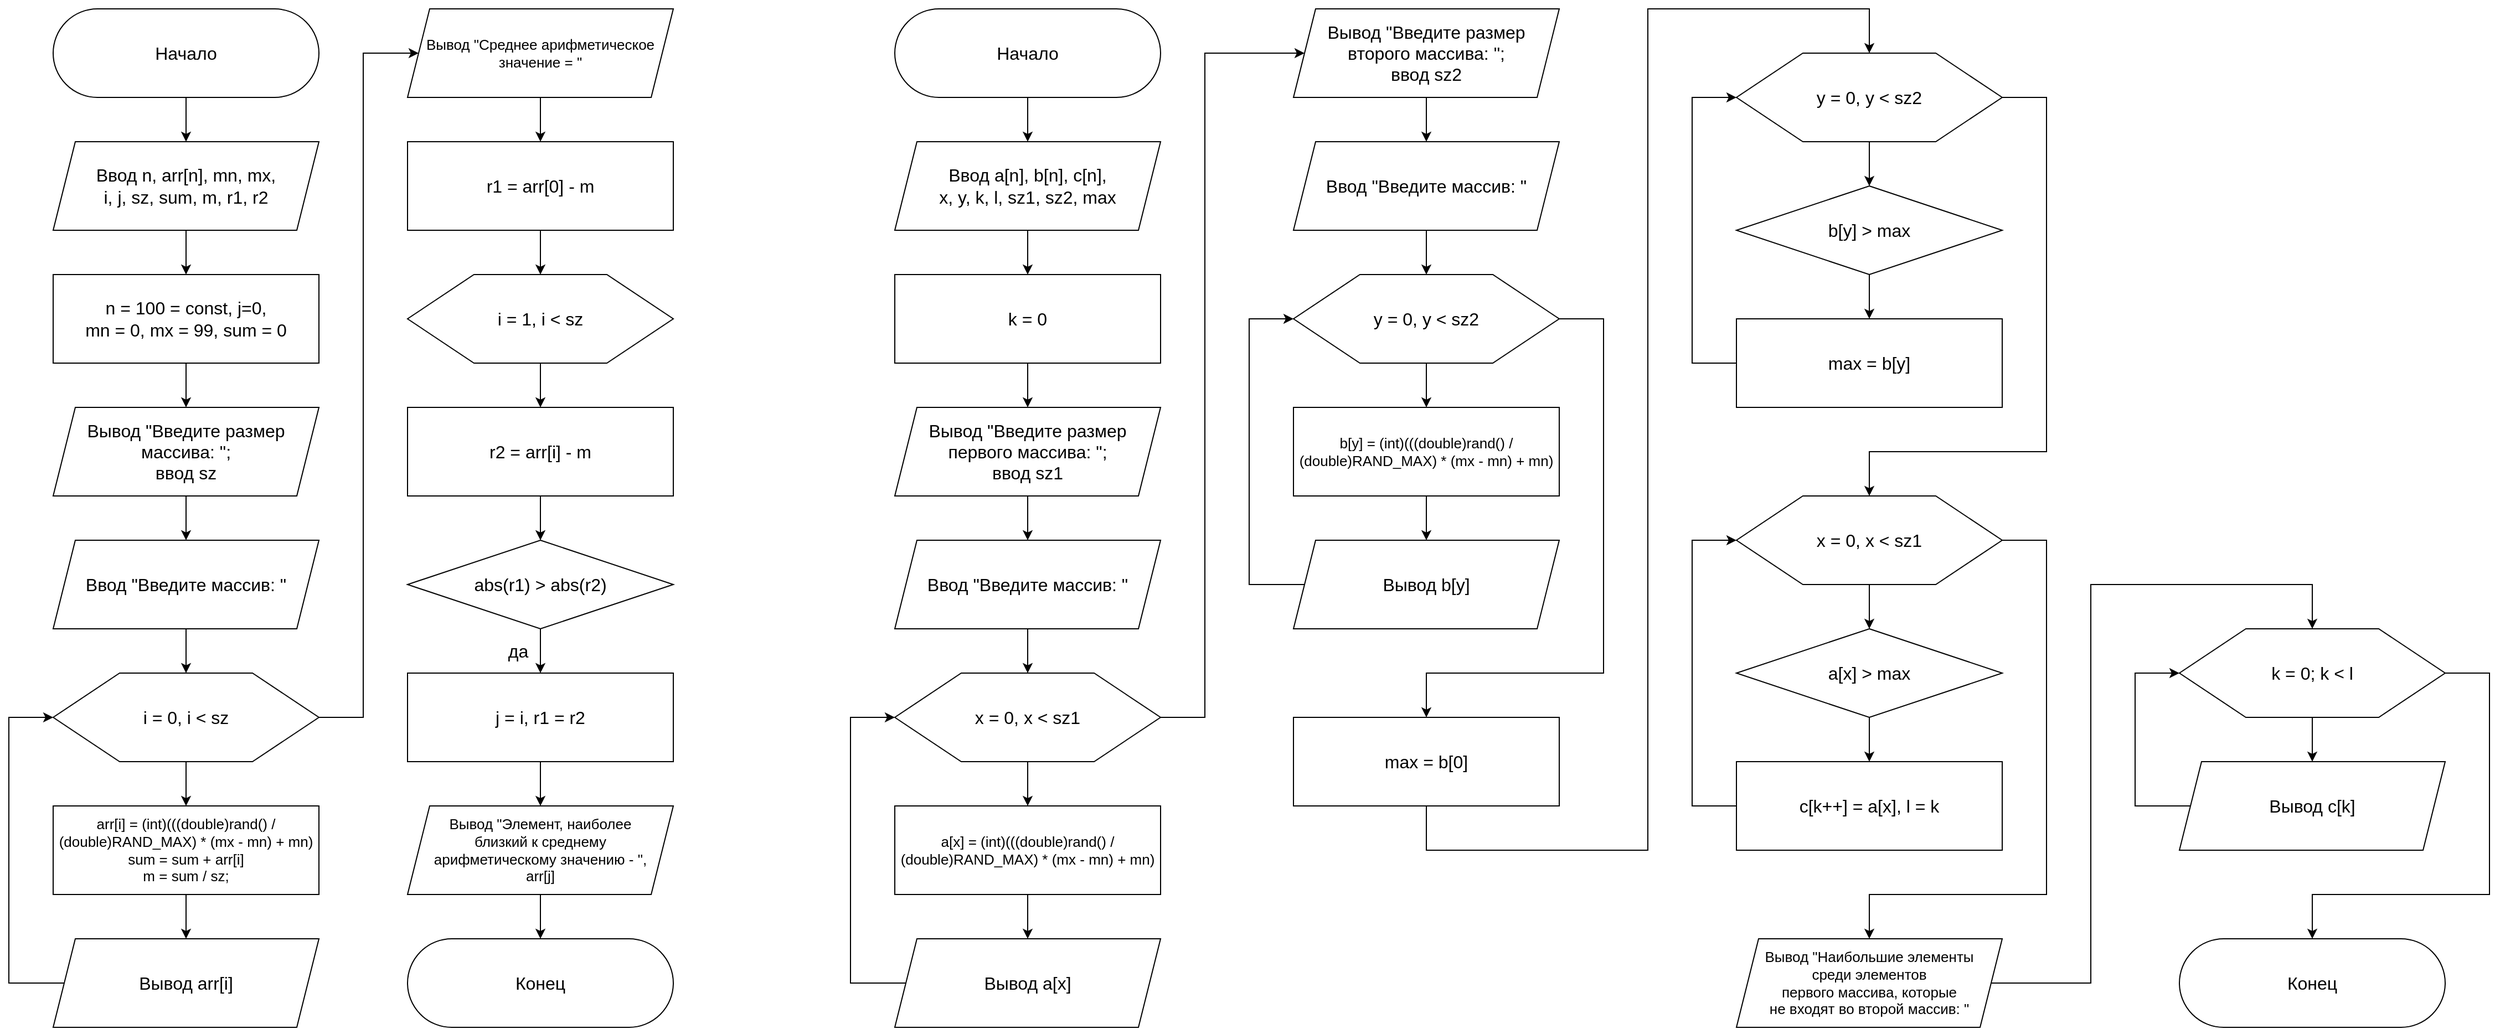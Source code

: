 <mxfile version="20.3.0" type="device"><diagram id="t9sgQ4MPdi7IKOdPRpzl" name="Страница 1"><mxGraphModel dx="2707" dy="1442" grid="1" gridSize="10" guides="1" tooltips="1" connect="1" arrows="1" fold="1" page="0" pageScale="1" pageWidth="827" pageHeight="1169" math="0" shadow="0"><root><mxCell id="0"/><mxCell id="1" parent="0"/><mxCell id="SdOvZ-wCq5716je5sXrP-3" style="edgeStyle=orthogonalEdgeStyle;rounded=0;orthogonalLoop=1;jettySize=auto;html=1;exitX=0.5;exitY=1;exitDx=0;exitDy=0;entryX=0.5;entryY=0;entryDx=0;entryDy=0;fontSize=16;" parent="1" source="SdOvZ-wCq5716je5sXrP-1" target="SdOvZ-wCq5716je5sXrP-2" edge="1"><mxGeometry relative="1" as="geometry"/></mxCell><mxCell id="SdOvZ-wCq5716je5sXrP-1" value="Начало" style="rounded=1;whiteSpace=wrap;html=1;arcSize=50;fontSize=16;" parent="1" vertex="1"><mxGeometry x="40" y="40" width="240" height="80" as="geometry"/></mxCell><mxCell id="SdOvZ-wCq5716je5sXrP-5" style="edgeStyle=orthogonalEdgeStyle;rounded=0;orthogonalLoop=1;jettySize=auto;html=1;exitX=0.5;exitY=1;exitDx=0;exitDy=0;entryX=0.5;entryY=0;entryDx=0;entryDy=0;fontSize=16;" parent="1" source="SdOvZ-wCq5716je5sXrP-2" target="SdOvZ-wCq5716je5sXrP-4" edge="1"><mxGeometry relative="1" as="geometry"/></mxCell><mxCell id="SdOvZ-wCq5716je5sXrP-2" value="Ввод n, arr[n], mn, mx,&lt;br style=&quot;font-size: 16px;&quot;&gt;i, j, sz, sum, m, r1, r2" style="shape=parallelogram;perimeter=parallelogramPerimeter;whiteSpace=wrap;html=1;fixedSize=1;fontSize=16;" parent="1" vertex="1"><mxGeometry x="40" y="160" width="240" height="80" as="geometry"/></mxCell><mxCell id="SdOvZ-wCq5716je5sXrP-7" style="edgeStyle=orthogonalEdgeStyle;rounded=0;orthogonalLoop=1;jettySize=auto;html=1;exitX=0.5;exitY=1;exitDx=0;exitDy=0;entryX=0.5;entryY=0;entryDx=0;entryDy=0;fontSize=16;" parent="1" source="SdOvZ-wCq5716je5sXrP-4" target="SdOvZ-wCq5716je5sXrP-6" edge="1"><mxGeometry relative="1" as="geometry"/></mxCell><mxCell id="SdOvZ-wCq5716je5sXrP-4" value="n = 100 = const, j=0,&lt;br style=&quot;font-size: 16px;&quot;&gt;mn = 0, mx = 99, sum = 0" style="rounded=0;whiteSpace=wrap;html=1;fontSize=16;" parent="1" vertex="1"><mxGeometry x="40" y="280" width="240" height="80" as="geometry"/></mxCell><mxCell id="SdOvZ-wCq5716je5sXrP-11" style="edgeStyle=orthogonalEdgeStyle;rounded=0;orthogonalLoop=1;jettySize=auto;html=1;exitX=0.5;exitY=1;exitDx=0;exitDy=0;entryX=0.5;entryY=0;entryDx=0;entryDy=0;fontSize=16;" parent="1" source="SdOvZ-wCq5716je5sXrP-6" target="SdOvZ-wCq5716je5sXrP-8" edge="1"><mxGeometry relative="1" as="geometry"/></mxCell><mxCell id="SdOvZ-wCq5716je5sXrP-6" value="Вывод &quot;Введите размер массива: &quot;;&lt;br style=&quot;font-size: 16px;&quot;&gt;ввод sz" style="shape=parallelogram;perimeter=parallelogramPerimeter;whiteSpace=wrap;html=1;fixedSize=1;fontSize=16;" parent="1" vertex="1"><mxGeometry x="40" y="400" width="240" height="80" as="geometry"/></mxCell><mxCell id="SdOvZ-wCq5716je5sXrP-10" style="edgeStyle=orthogonalEdgeStyle;rounded=0;orthogonalLoop=1;jettySize=auto;html=1;exitX=0.5;exitY=1;exitDx=0;exitDy=0;entryX=0.5;entryY=0;entryDx=0;entryDy=0;fontSize=16;" parent="1" source="SdOvZ-wCq5716je5sXrP-8" target="SdOvZ-wCq5716je5sXrP-9" edge="1"><mxGeometry relative="1" as="geometry"/></mxCell><mxCell id="SdOvZ-wCq5716je5sXrP-8" value="Ввод &quot;Введите массив: &quot;" style="shape=parallelogram;perimeter=parallelogramPerimeter;whiteSpace=wrap;html=1;fixedSize=1;fontSize=16;" parent="1" vertex="1"><mxGeometry x="40" y="520" width="240" height="80" as="geometry"/></mxCell><mxCell id="SdOvZ-wCq5716je5sXrP-14" style="edgeStyle=orthogonalEdgeStyle;rounded=0;orthogonalLoop=1;jettySize=auto;html=1;exitX=0.5;exitY=1;exitDx=0;exitDy=0;entryX=0.5;entryY=0;entryDx=0;entryDy=0;fontSize=16;" parent="1" source="SdOvZ-wCq5716je5sXrP-9" target="SdOvZ-wCq5716je5sXrP-12" edge="1"><mxGeometry relative="1" as="geometry"/></mxCell><mxCell id="SdOvZ-wCq5716je5sXrP-9" value="i = 0, i &amp;lt; sz" style="shape=hexagon;perimeter=hexagonPerimeter2;whiteSpace=wrap;html=1;fixedSize=1;size=60;fontSize=16;" parent="1" vertex="1"><mxGeometry x="40" y="640" width="240" height="80" as="geometry"/></mxCell><mxCell id="SdOvZ-wCq5716je5sXrP-15" style="edgeStyle=orthogonalEdgeStyle;rounded=0;orthogonalLoop=1;jettySize=auto;html=1;exitX=0.5;exitY=1;exitDx=0;exitDy=0;entryX=0.5;entryY=0;entryDx=0;entryDy=0;fontSize=16;" parent="1" source="SdOvZ-wCq5716je5sXrP-12" target="SdOvZ-wCq5716je5sXrP-13" edge="1"><mxGeometry relative="1" as="geometry"/></mxCell><mxCell id="SdOvZ-wCq5716je5sXrP-12" value="arr[i] = (int)(((double)rand() / (double)RAND_MAX) * (mx - mn) + mn)&lt;br style=&quot;font-size: 13px;&quot;&gt;&lt;div style=&quot;font-size: 13px;&quot;&gt;sum = sum + arr[i]&lt;/div&gt;&lt;div style=&quot;font-size: 13px;&quot;&gt;&lt;span style=&quot;font-size: 13px;&quot;&gt;&#9;&#9;&lt;/span&gt;m = sum / sz;&lt;/div&gt;" style="rounded=0;whiteSpace=wrap;html=1;fontSize=13;" parent="1" vertex="1"><mxGeometry x="40" y="760" width="240" height="80" as="geometry"/></mxCell><mxCell id="SdOvZ-wCq5716je5sXrP-16" style="edgeStyle=orthogonalEdgeStyle;rounded=0;orthogonalLoop=1;jettySize=auto;html=1;exitX=0;exitY=0.5;exitDx=0;exitDy=0;entryX=0;entryY=0.5;entryDx=0;entryDy=0;fontSize=16;" parent="1" source="SdOvZ-wCq5716je5sXrP-13" target="SdOvZ-wCq5716je5sXrP-9" edge="1"><mxGeometry relative="1" as="geometry"><Array as="points"><mxPoint y="920"/><mxPoint y="680"/></Array></mxGeometry></mxCell><mxCell id="SdOvZ-wCq5716je5sXrP-20" style="edgeStyle=orthogonalEdgeStyle;rounded=0;orthogonalLoop=1;jettySize=auto;html=1;exitX=1;exitY=0.5;exitDx=0;exitDy=0;entryX=0;entryY=0.5;entryDx=0;entryDy=0;fontSize=16;" parent="1" source="SdOvZ-wCq5716je5sXrP-9" target="SdOvZ-wCq5716je5sXrP-19" edge="1"><mxGeometry relative="1" as="geometry"><Array as="points"><mxPoint x="320" y="680"/><mxPoint x="320" y="80"/></Array></mxGeometry></mxCell><mxCell id="SdOvZ-wCq5716je5sXrP-13" value="Вывод arr[i]" style="shape=parallelogram;perimeter=parallelogramPerimeter;whiteSpace=wrap;html=1;fixedSize=1;fontSize=16;" parent="1" vertex="1"><mxGeometry x="40" y="880" width="240" height="80" as="geometry"/></mxCell><mxCell id="SdOvZ-wCq5716je5sXrP-21" style="edgeStyle=orthogonalEdgeStyle;rounded=0;orthogonalLoop=1;jettySize=auto;html=1;exitX=0.5;exitY=1;exitDx=0;exitDy=0;fontSize=16;" parent="1" source="SdOvZ-wCq5716je5sXrP-19" edge="1"><mxGeometry relative="1" as="geometry"><mxPoint x="480" y="160" as="targetPoint"/></mxGeometry></mxCell><mxCell id="SdOvZ-wCq5716je5sXrP-19" value="Вывод &quot;Среднее арифметическое значение = &quot;" style="shape=parallelogram;perimeter=parallelogramPerimeter;whiteSpace=wrap;html=1;fixedSize=1;fontSize=13;" parent="1" vertex="1"><mxGeometry x="360" y="40" width="240" height="80" as="geometry"/></mxCell><mxCell id="SdOvZ-wCq5716je5sXrP-25" style="edgeStyle=orthogonalEdgeStyle;rounded=0;orthogonalLoop=1;jettySize=auto;html=1;exitX=0.5;exitY=1;exitDx=0;exitDy=0;entryX=0.5;entryY=0;entryDx=0;entryDy=0;fontSize=16;" parent="1" source="SdOvZ-wCq5716je5sXrP-23" target="SdOvZ-wCq5716je5sXrP-24" edge="1"><mxGeometry relative="1" as="geometry"/></mxCell><mxCell id="SdOvZ-wCq5716je5sXrP-23" value="r1 = arr[0] - m" style="rounded=0;whiteSpace=wrap;html=1;fontSize=16;" parent="1" vertex="1"><mxGeometry x="360" y="160" width="240" height="80" as="geometry"/></mxCell><mxCell id="SdOvZ-wCq5716je5sXrP-27" style="edgeStyle=orthogonalEdgeStyle;rounded=0;orthogonalLoop=1;jettySize=auto;html=1;exitX=0.5;exitY=1;exitDx=0;exitDy=0;entryX=0.5;entryY=0;entryDx=0;entryDy=0;fontSize=16;" parent="1" source="SdOvZ-wCq5716je5sXrP-24" target="SdOvZ-wCq5716je5sXrP-26" edge="1"><mxGeometry relative="1" as="geometry"/></mxCell><mxCell id="SdOvZ-wCq5716je5sXrP-24" value="i = 1, i &amp;lt; sz" style="shape=hexagon;perimeter=hexagonPerimeter2;whiteSpace=wrap;html=1;fixedSize=1;size=60;fontSize=16;" parent="1" vertex="1"><mxGeometry x="360" y="280" width="240" height="80" as="geometry"/></mxCell><mxCell id="SdOvZ-wCq5716je5sXrP-29" style="edgeStyle=orthogonalEdgeStyle;rounded=0;orthogonalLoop=1;jettySize=auto;html=1;exitX=0.5;exitY=1;exitDx=0;exitDy=0;entryX=0.5;entryY=0;entryDx=0;entryDy=0;fontSize=16;" parent="1" source="SdOvZ-wCq5716je5sXrP-26" target="SdOvZ-wCq5716je5sXrP-28" edge="1"><mxGeometry relative="1" as="geometry"/></mxCell><mxCell id="SdOvZ-wCq5716je5sXrP-26" value="r2 = arr[i] - m" style="rounded=0;whiteSpace=wrap;html=1;fontSize=16;" parent="1" vertex="1"><mxGeometry x="360" y="400" width="240" height="80" as="geometry"/></mxCell><mxCell id="SdOvZ-wCq5716je5sXrP-32" style="edgeStyle=orthogonalEdgeStyle;rounded=0;orthogonalLoop=1;jettySize=auto;html=1;exitX=0.5;exitY=1;exitDx=0;exitDy=0;entryX=0.5;entryY=0;entryDx=0;entryDy=0;fontSize=16;" parent="1" source="SdOvZ-wCq5716je5sXrP-28" target="SdOvZ-wCq5716je5sXrP-30" edge="1"><mxGeometry relative="1" as="geometry"/></mxCell><mxCell id="SdOvZ-wCq5716je5sXrP-28" value="abs(r1) &amp;gt; abs(r2)" style="rhombus;whiteSpace=wrap;html=1;fontSize=16;" parent="1" vertex="1"><mxGeometry x="360" y="520" width="240" height="80" as="geometry"/></mxCell><mxCell id="SdOvZ-wCq5716je5sXrP-33" style="edgeStyle=orthogonalEdgeStyle;rounded=0;orthogonalLoop=1;jettySize=auto;html=1;exitX=0.5;exitY=1;exitDx=0;exitDy=0;entryX=0.5;entryY=0;entryDx=0;entryDy=0;fontSize=16;" parent="1" source="SdOvZ-wCq5716je5sXrP-30" target="SdOvZ-wCq5716je5sXrP-31" edge="1"><mxGeometry relative="1" as="geometry"/></mxCell><mxCell id="SdOvZ-wCq5716je5sXrP-30" value="&lt;div style=&quot;font-size: 16px;&quot;&gt;j = i,&amp;nbsp;&lt;span style=&quot;background-color: initial; font-size: 16px;&quot;&gt;r1 = r2&lt;/span&gt;&lt;/div&gt;" style="rounded=0;whiteSpace=wrap;html=1;fontSize=16;" parent="1" vertex="1"><mxGeometry x="360" y="640" width="240" height="80" as="geometry"/></mxCell><mxCell id="SdOvZ-wCq5716je5sXrP-34" style="edgeStyle=orthogonalEdgeStyle;rounded=0;orthogonalLoop=1;jettySize=auto;html=1;exitX=0.5;exitY=1;exitDx=0;exitDy=0;fontSize=16;" parent="1" source="SdOvZ-wCq5716je5sXrP-31" edge="1"><mxGeometry relative="1" as="geometry"><mxPoint x="480" y="880" as="targetPoint"/></mxGeometry></mxCell><mxCell id="SdOvZ-wCq5716je5sXrP-31" value="Вывод &quot;Элемент, наиболее&lt;br style=&quot;font-size: 13px;&quot;&gt;близкий к среднему&lt;br style=&quot;font-size: 13px;&quot;&gt;арифметическому значению - &quot;,&lt;br style=&quot;font-size: 13px;&quot;&gt;arr[j]" style="shape=parallelogram;perimeter=parallelogramPerimeter;whiteSpace=wrap;html=1;fixedSize=1;fontSize=13;" parent="1" vertex="1"><mxGeometry x="360" y="760" width="240" height="80" as="geometry"/></mxCell><mxCell id="SdOvZ-wCq5716je5sXrP-35" value="Конец" style="rounded=1;whiteSpace=wrap;html=1;arcSize=50;fontSize=16;" parent="1" vertex="1"><mxGeometry x="360" y="880" width="240" height="80" as="geometry"/></mxCell><mxCell id="SdOvZ-wCq5716je5sXrP-37" value="да" style="text;html=1;strokeColor=none;fillColor=none;align=center;verticalAlign=middle;whiteSpace=wrap;rounded=0;fontSize=16;" parent="1" vertex="1"><mxGeometry x="440" y="600" width="40" height="40" as="geometry"/></mxCell><mxCell id="SdOvZ-wCq5716je5sXrP-39" style="edgeStyle=orthogonalEdgeStyle;rounded=0;orthogonalLoop=1;jettySize=auto;html=1;exitX=0.5;exitY=1;exitDx=0;exitDy=0;fontSize=13;" parent="1" source="SdOvZ-wCq5716je5sXrP-38" edge="1"><mxGeometry relative="1" as="geometry"><mxPoint x="920" y="160" as="targetPoint"/></mxGeometry></mxCell><mxCell id="SdOvZ-wCq5716je5sXrP-38" value="Начало" style="rounded=1;whiteSpace=wrap;html=1;arcSize=50;fontSize=16;" parent="1" vertex="1"><mxGeometry x="800" y="40" width="240" height="80" as="geometry"/></mxCell><mxCell id="SdOvZ-wCq5716je5sXrP-44" style="edgeStyle=orthogonalEdgeStyle;rounded=0;orthogonalLoop=1;jettySize=auto;html=1;exitX=0.5;exitY=1;exitDx=0;exitDy=0;entryX=0.5;entryY=0;entryDx=0;entryDy=0;fontSize=16;" parent="1" source="SdOvZ-wCq5716je5sXrP-40" target="SdOvZ-wCq5716je5sXrP-43" edge="1"><mxGeometry relative="1" as="geometry"/></mxCell><mxCell id="SdOvZ-wCq5716je5sXrP-40" value="Ввод a[n], b[n], c[n],&lt;br style=&quot;font-size: 16px;&quot;&gt;x, y, k, l, sz1, sz2, max" style="shape=parallelogram;perimeter=parallelogramPerimeter;whiteSpace=wrap;html=1;fixedSize=1;fontSize=16;" parent="1" vertex="1"><mxGeometry x="800" y="160" width="240" height="80" as="geometry"/></mxCell><mxCell id="SdOvZ-wCq5716je5sXrP-55" style="edgeStyle=orthogonalEdgeStyle;rounded=0;orthogonalLoop=1;jettySize=auto;html=1;exitX=0.5;exitY=1;exitDx=0;exitDy=0;entryX=0.5;entryY=0;entryDx=0;entryDy=0;fontSize=16;" parent="1" source="SdOvZ-wCq5716je5sXrP-43" target="SdOvZ-wCq5716je5sXrP-46" edge="1"><mxGeometry relative="1" as="geometry"/></mxCell><mxCell id="SdOvZ-wCq5716je5sXrP-43" value="k = 0" style="rounded=0;whiteSpace=wrap;html=1;fontSize=16;" parent="1" vertex="1"><mxGeometry x="800" y="280" width="240" height="80" as="geometry"/></mxCell><mxCell id="SdOvZ-wCq5716je5sXrP-45" style="edgeStyle=orthogonalEdgeStyle;rounded=0;orthogonalLoop=1;jettySize=auto;html=1;exitX=0.5;exitY=1;exitDx=0;exitDy=0;entryX=0.5;entryY=0;entryDx=0;entryDy=0;fontSize=16;" parent="1" source="SdOvZ-wCq5716je5sXrP-46" target="SdOvZ-wCq5716je5sXrP-48" edge="1"><mxGeometry relative="1" as="geometry"/></mxCell><mxCell id="SdOvZ-wCq5716je5sXrP-46" value="Вывод &quot;Введите размер первого массива: &quot;;&lt;br style=&quot;font-size: 16px;&quot;&gt;ввод sz1" style="shape=parallelogram;perimeter=parallelogramPerimeter;whiteSpace=wrap;html=1;fixedSize=1;fontSize=16;" parent="1" vertex="1"><mxGeometry x="800" y="400" width="240" height="80" as="geometry"/></mxCell><mxCell id="SdOvZ-wCq5716je5sXrP-47" style="edgeStyle=orthogonalEdgeStyle;rounded=0;orthogonalLoop=1;jettySize=auto;html=1;exitX=0.5;exitY=1;exitDx=0;exitDy=0;entryX=0.5;entryY=0;entryDx=0;entryDy=0;fontSize=16;" parent="1" source="SdOvZ-wCq5716je5sXrP-48" target="SdOvZ-wCq5716je5sXrP-50" edge="1"><mxGeometry relative="1" as="geometry"/></mxCell><mxCell id="SdOvZ-wCq5716je5sXrP-48" value="Ввод &quot;Введите массив: &quot;" style="shape=parallelogram;perimeter=parallelogramPerimeter;whiteSpace=wrap;html=1;fixedSize=1;fontSize=16;" parent="1" vertex="1"><mxGeometry x="800" y="520" width="240" height="80" as="geometry"/></mxCell><mxCell id="SdOvZ-wCq5716je5sXrP-49" style="edgeStyle=orthogonalEdgeStyle;rounded=0;orthogonalLoop=1;jettySize=auto;html=1;exitX=0.5;exitY=1;exitDx=0;exitDy=0;entryX=0.5;entryY=0;entryDx=0;entryDy=0;fontSize=16;" parent="1" source="SdOvZ-wCq5716je5sXrP-50" target="SdOvZ-wCq5716je5sXrP-52" edge="1"><mxGeometry relative="1" as="geometry"/></mxCell><mxCell id="SdOvZ-wCq5716je5sXrP-67" style="edgeStyle=orthogonalEdgeStyle;rounded=0;orthogonalLoop=1;jettySize=auto;html=1;exitX=1;exitY=0.5;exitDx=0;exitDy=0;entryX=0;entryY=0.5;entryDx=0;entryDy=0;fontSize=16;" parent="1" source="SdOvZ-wCq5716je5sXrP-50" target="SdOvZ-wCq5716je5sXrP-57" edge="1"><mxGeometry relative="1" as="geometry"><Array as="points"><mxPoint x="1080" y="680"/><mxPoint x="1080" y="80"/></Array></mxGeometry></mxCell><mxCell id="SdOvZ-wCq5716je5sXrP-50" value="x = 0, x &amp;lt; sz1" style="shape=hexagon;perimeter=hexagonPerimeter2;whiteSpace=wrap;html=1;fixedSize=1;size=60;fontSize=16;" parent="1" vertex="1"><mxGeometry x="800" y="640" width="240" height="80" as="geometry"/></mxCell><mxCell id="SdOvZ-wCq5716je5sXrP-51" style="edgeStyle=orthogonalEdgeStyle;rounded=0;orthogonalLoop=1;jettySize=auto;html=1;exitX=0.5;exitY=1;exitDx=0;exitDy=0;entryX=0.5;entryY=0;entryDx=0;entryDy=0;fontSize=16;" parent="1" source="SdOvZ-wCq5716je5sXrP-52" target="SdOvZ-wCq5716je5sXrP-54" edge="1"><mxGeometry relative="1" as="geometry"/></mxCell><mxCell id="SdOvZ-wCq5716je5sXrP-52" value="a[x] = (int)(((double)rand() / (double)RAND_MAX) * (mx - mn) + mn)" style="rounded=0;whiteSpace=wrap;html=1;fontSize=13;" parent="1" vertex="1"><mxGeometry x="800" y="760" width="240" height="80" as="geometry"/></mxCell><mxCell id="SdOvZ-wCq5716je5sXrP-53" style="edgeStyle=orthogonalEdgeStyle;rounded=0;orthogonalLoop=1;jettySize=auto;html=1;exitX=0;exitY=0.5;exitDx=0;exitDy=0;entryX=0;entryY=0.5;entryDx=0;entryDy=0;fontSize=16;" parent="1" source="SdOvZ-wCq5716je5sXrP-54" target="SdOvZ-wCq5716je5sXrP-50" edge="1"><mxGeometry relative="1" as="geometry"><Array as="points"><mxPoint x="760" y="920"/><mxPoint x="760" y="680"/></Array></mxGeometry></mxCell><mxCell id="SdOvZ-wCq5716je5sXrP-54" value="Вывод a[x]" style="shape=parallelogram;perimeter=parallelogramPerimeter;whiteSpace=wrap;html=1;fixedSize=1;fontSize=16;" parent="1" vertex="1"><mxGeometry x="800" y="880" width="240" height="80" as="geometry"/></mxCell><mxCell id="SdOvZ-wCq5716je5sXrP-56" style="edgeStyle=orthogonalEdgeStyle;rounded=0;orthogonalLoop=1;jettySize=auto;html=1;exitX=0.5;exitY=1;exitDx=0;exitDy=0;entryX=0.5;entryY=0;entryDx=0;entryDy=0;fontSize=16;" parent="1" source="SdOvZ-wCq5716je5sXrP-57" target="SdOvZ-wCq5716je5sXrP-59" edge="1"><mxGeometry relative="1" as="geometry"/></mxCell><mxCell id="SdOvZ-wCq5716je5sXrP-72" style="edgeStyle=orthogonalEdgeStyle;rounded=0;orthogonalLoop=1;jettySize=auto;html=1;exitX=1;exitY=0.5;exitDx=0;exitDy=0;fontSize=16;entryX=0.5;entryY=0;entryDx=0;entryDy=0;" parent="1" source="SdOvZ-wCq5716je5sXrP-61" target="SdOvZ-wCq5716je5sXrP-68" edge="1"><mxGeometry relative="1" as="geometry"><Array as="points"><mxPoint x="1440" y="320"/><mxPoint x="1440" y="640"/><mxPoint x="1280" y="640"/></Array></mxGeometry></mxCell><mxCell id="SdOvZ-wCq5716je5sXrP-57" value="Вывод &quot;Введите размер второго массива: &quot;;&lt;br style=&quot;font-size: 16px;&quot;&gt;ввод sz2" style="shape=parallelogram;perimeter=parallelogramPerimeter;whiteSpace=wrap;html=1;fixedSize=1;fontSize=16;" parent="1" vertex="1"><mxGeometry x="1160" y="40" width="240" height="80" as="geometry"/></mxCell><mxCell id="SdOvZ-wCq5716je5sXrP-58" style="edgeStyle=orthogonalEdgeStyle;rounded=0;orthogonalLoop=1;jettySize=auto;html=1;exitX=0.5;exitY=1;exitDx=0;exitDy=0;entryX=0.5;entryY=0;entryDx=0;entryDy=0;fontSize=16;" parent="1" source="SdOvZ-wCq5716je5sXrP-59" target="SdOvZ-wCq5716je5sXrP-61" edge="1"><mxGeometry relative="1" as="geometry"/></mxCell><mxCell id="SdOvZ-wCq5716je5sXrP-59" value="Ввод &quot;Введите массив: &quot;" style="shape=parallelogram;perimeter=parallelogramPerimeter;whiteSpace=wrap;html=1;fixedSize=1;fontSize=16;" parent="1" vertex="1"><mxGeometry x="1160" y="160" width="240" height="80" as="geometry"/></mxCell><mxCell id="SdOvZ-wCq5716je5sXrP-60" style="edgeStyle=orthogonalEdgeStyle;rounded=0;orthogonalLoop=1;jettySize=auto;html=1;exitX=0.5;exitY=1;exitDx=0;exitDy=0;entryX=0.5;entryY=0;entryDx=0;entryDy=0;fontSize=16;" parent="1" source="SdOvZ-wCq5716je5sXrP-61" target="SdOvZ-wCq5716je5sXrP-63" edge="1"><mxGeometry relative="1" as="geometry"/></mxCell><mxCell id="SdOvZ-wCq5716je5sXrP-61" value="y = 0, y &amp;lt; sz2" style="shape=hexagon;perimeter=hexagonPerimeter2;whiteSpace=wrap;html=1;fixedSize=1;size=60;fontSize=16;" parent="1" vertex="1"><mxGeometry x="1160" y="280" width="240" height="80" as="geometry"/></mxCell><mxCell id="SdOvZ-wCq5716je5sXrP-62" style="edgeStyle=orthogonalEdgeStyle;rounded=0;orthogonalLoop=1;jettySize=auto;html=1;exitX=0.5;exitY=1;exitDx=0;exitDy=0;entryX=0.5;entryY=0;entryDx=0;entryDy=0;fontSize=16;" parent="1" source="SdOvZ-wCq5716je5sXrP-63" target="SdOvZ-wCq5716je5sXrP-65" edge="1"><mxGeometry relative="1" as="geometry"/></mxCell><mxCell id="SdOvZ-wCq5716je5sXrP-63" value="b[y] = (int)(((double)rand() / (double)RAND_MAX) * (mx - mn) + mn)" style="rounded=0;whiteSpace=wrap;html=1;fontSize=13;" parent="1" vertex="1"><mxGeometry x="1160" y="400" width="240" height="80" as="geometry"/></mxCell><mxCell id="SdOvZ-wCq5716je5sXrP-64" style="edgeStyle=orthogonalEdgeStyle;rounded=0;orthogonalLoop=1;jettySize=auto;html=1;exitX=0;exitY=0.5;exitDx=0;exitDy=0;entryX=0;entryY=0.5;entryDx=0;entryDy=0;fontSize=16;" parent="1" source="SdOvZ-wCq5716je5sXrP-65" target="SdOvZ-wCq5716je5sXrP-61" edge="1"><mxGeometry relative="1" as="geometry"><Array as="points"><mxPoint x="1120" y="560"/><mxPoint x="1120" y="320"/></Array></mxGeometry></mxCell><mxCell id="SdOvZ-wCq5716je5sXrP-65" value="Вывод b[y]" style="shape=parallelogram;perimeter=parallelogramPerimeter;whiteSpace=wrap;html=1;fixedSize=1;fontSize=16;" parent="1" vertex="1"><mxGeometry x="1160" y="520" width="240" height="80" as="geometry"/></mxCell><mxCell id="SdOvZ-wCq5716je5sXrP-76" style="edgeStyle=orthogonalEdgeStyle;rounded=0;orthogonalLoop=1;jettySize=auto;html=1;exitX=0.5;exitY=1;exitDx=0;exitDy=0;fontSize=16;entryX=0.5;entryY=0;entryDx=0;entryDy=0;" parent="1" source="SdOvZ-wCq5716je5sXrP-68" target="SdOvZ-wCq5716je5sXrP-74" edge="1"><mxGeometry relative="1" as="geometry"><mxPoint x="1640" y="70" as="targetPoint"/><Array as="points"><mxPoint x="1280" y="800"/><mxPoint x="1480" y="800"/><mxPoint x="1480" y="40"/><mxPoint x="1680" y="40"/></Array></mxGeometry></mxCell><mxCell id="SdOvZ-wCq5716je5sXrP-68" value="max = b[0]" style="rounded=0;whiteSpace=wrap;html=1;fontSize=16;" parent="1" vertex="1"><mxGeometry x="1160" y="680" width="240" height="80" as="geometry"/></mxCell><mxCell id="SdOvZ-wCq5716je5sXrP-77" style="edgeStyle=orthogonalEdgeStyle;rounded=0;orthogonalLoop=1;jettySize=auto;html=1;exitX=0.5;exitY=1;exitDx=0;exitDy=0;fontSize=16;" parent="1" source="SdOvZ-wCq5716je5sXrP-74" edge="1"><mxGeometry relative="1" as="geometry"><mxPoint x="1680" y="200" as="targetPoint"/></mxGeometry></mxCell><mxCell id="SdOvZ-wCq5716je5sXrP-87" style="edgeStyle=orthogonalEdgeStyle;rounded=0;orthogonalLoop=1;jettySize=auto;html=1;exitX=1;exitY=0.5;exitDx=0;exitDy=0;entryX=0.5;entryY=0;entryDx=0;entryDy=0;fontSize=16;" parent="1" source="SdOvZ-wCq5716je5sXrP-74" target="SdOvZ-wCq5716je5sXrP-82" edge="1"><mxGeometry relative="1" as="geometry"><Array as="points"><mxPoint x="1840" y="120"/><mxPoint x="1840" y="440"/><mxPoint x="1680" y="440"/></Array></mxGeometry></mxCell><mxCell id="SdOvZ-wCq5716je5sXrP-74" value="y = 0, y &amp;lt; sz2" style="shape=hexagon;perimeter=hexagonPerimeter2;whiteSpace=wrap;html=1;fixedSize=1;size=60;fontSize=16;" parent="1" vertex="1"><mxGeometry x="1560" y="80" width="240" height="80" as="geometry"/></mxCell><mxCell id="SdOvZ-wCq5716je5sXrP-80" style="edgeStyle=orthogonalEdgeStyle;rounded=0;orthogonalLoop=1;jettySize=auto;html=1;exitX=0;exitY=0.5;exitDx=0;exitDy=0;entryX=0;entryY=0.5;entryDx=0;entryDy=0;fontSize=16;" parent="1" source="SdOvZ-wCq5716je5sXrP-75" target="SdOvZ-wCq5716je5sXrP-74" edge="1"><mxGeometry relative="1" as="geometry"><Array as="points"><mxPoint x="1520" y="360"/><mxPoint x="1520" y="120"/></Array></mxGeometry></mxCell><mxCell id="SdOvZ-wCq5716je5sXrP-75" value="&lt;font style=&quot;font-size: 16px;&quot;&gt;max = b[y]&lt;/font&gt;" style="rounded=0;whiteSpace=wrap;html=1;fontSize=13;" parent="1" vertex="1"><mxGeometry x="1560" y="320" width="240" height="80" as="geometry"/></mxCell><mxCell id="SdOvZ-wCq5716je5sXrP-79" style="edgeStyle=orthogonalEdgeStyle;rounded=0;orthogonalLoop=1;jettySize=auto;html=1;exitX=0.5;exitY=1;exitDx=0;exitDy=0;entryX=0.5;entryY=0;entryDx=0;entryDy=0;fontSize=16;" parent="1" source="SdOvZ-wCq5716je5sXrP-78" target="SdOvZ-wCq5716je5sXrP-75" edge="1"><mxGeometry relative="1" as="geometry"/></mxCell><mxCell id="SdOvZ-wCq5716je5sXrP-78" value="b[y] &amp;gt; max" style="rhombus;whiteSpace=wrap;html=1;fontSize=16;" parent="1" vertex="1"><mxGeometry x="1560" y="200" width="240" height="80" as="geometry"/></mxCell><mxCell id="SdOvZ-wCq5716je5sXrP-81" style="edgeStyle=orthogonalEdgeStyle;rounded=0;orthogonalLoop=1;jettySize=auto;html=1;exitX=0.5;exitY=1;exitDx=0;exitDy=0;fontSize=16;" parent="1" source="SdOvZ-wCq5716je5sXrP-82" edge="1"><mxGeometry relative="1" as="geometry"><mxPoint x="1680" y="600" as="targetPoint"/></mxGeometry></mxCell><mxCell id="SdOvZ-wCq5716je5sXrP-96" style="edgeStyle=orthogonalEdgeStyle;rounded=0;orthogonalLoop=1;jettySize=auto;html=1;exitX=1;exitY=0.5;exitDx=0;exitDy=0;entryX=0.5;entryY=0;entryDx=0;entryDy=0;fontSize=16;" parent="1" source="SdOvZ-wCq5716je5sXrP-82" target="SdOvZ-wCq5716je5sXrP-89" edge="1"><mxGeometry relative="1" as="geometry"><Array as="points"><mxPoint x="1840" y="520"/><mxPoint x="1840" y="840"/><mxPoint x="1680" y="840"/></Array></mxGeometry></mxCell><mxCell id="SdOvZ-wCq5716je5sXrP-82" value="x = 0, x &amp;lt; sz1" style="shape=hexagon;perimeter=hexagonPerimeter2;whiteSpace=wrap;html=1;fixedSize=1;size=60;fontSize=16;" parent="1" vertex="1"><mxGeometry x="1560" y="480" width="240" height="80" as="geometry"/></mxCell><mxCell id="SdOvZ-wCq5716je5sXrP-83" style="edgeStyle=orthogonalEdgeStyle;rounded=0;orthogonalLoop=1;jettySize=auto;html=1;exitX=0;exitY=0.5;exitDx=0;exitDy=0;entryX=0;entryY=0.5;entryDx=0;entryDy=0;fontSize=16;" parent="1" source="SdOvZ-wCq5716je5sXrP-84" target="SdOvZ-wCq5716je5sXrP-82" edge="1"><mxGeometry relative="1" as="geometry"><Array as="points"><mxPoint x="1520" y="760"/><mxPoint x="1520" y="520"/></Array></mxGeometry></mxCell><mxCell id="SdOvZ-wCq5716je5sXrP-84" value="&lt;div&gt;&lt;span style=&quot;font-size: 16px;&quot;&gt;c[k++] = a[x],&amp;nbsp;&lt;/span&gt;&lt;span style=&quot;font-size: 16px; background-color: initial;&quot;&gt;l = k&lt;/span&gt;&lt;/div&gt;" style="rounded=0;whiteSpace=wrap;html=1;fontSize=13;" parent="1" vertex="1"><mxGeometry x="1560" y="720" width="240" height="80" as="geometry"/></mxCell><mxCell id="SdOvZ-wCq5716je5sXrP-85" style="edgeStyle=orthogonalEdgeStyle;rounded=0;orthogonalLoop=1;jettySize=auto;html=1;exitX=0.5;exitY=1;exitDx=0;exitDy=0;entryX=0.5;entryY=0;entryDx=0;entryDy=0;fontSize=16;" parent="1" source="SdOvZ-wCq5716je5sXrP-86" target="SdOvZ-wCq5716je5sXrP-84" edge="1"><mxGeometry relative="1" as="geometry"/></mxCell><mxCell id="SdOvZ-wCq5716je5sXrP-86" value="a[x] &amp;gt; max" style="rhombus;whiteSpace=wrap;html=1;fontSize=16;" parent="1" vertex="1"><mxGeometry x="1560" y="600" width="240" height="80" as="geometry"/></mxCell><mxCell id="SdOvZ-wCq5716je5sXrP-98" style="edgeStyle=orthogonalEdgeStyle;rounded=0;orthogonalLoop=1;jettySize=auto;html=1;exitX=1;exitY=0.5;exitDx=0;exitDy=0;entryX=0.5;entryY=0;entryDx=0;entryDy=0;fontSize=16;" parent="1" source="SdOvZ-wCq5716je5sXrP-89" target="SdOvZ-wCq5716je5sXrP-90" edge="1"><mxGeometry relative="1" as="geometry"><Array as="points"><mxPoint x="1880" y="920"/><mxPoint x="1880" y="560"/><mxPoint x="2080" y="560"/></Array></mxGeometry></mxCell><mxCell id="SdOvZ-wCq5716je5sXrP-89" value="Вывод &quot;Наибольшие элементы&lt;br&gt;среди элементов&lt;br&gt;первого массива, которые&lt;br&gt;не входят во второй массив: &quot;" style="shape=parallelogram;perimeter=parallelogramPerimeter;whiteSpace=wrap;html=1;fixedSize=1;fontSize=13;" parent="1" vertex="1"><mxGeometry x="1560" y="880" width="240" height="80" as="geometry"/></mxCell><mxCell id="SdOvZ-wCq5716je5sXrP-91" style="edgeStyle=orthogonalEdgeStyle;rounded=0;orthogonalLoop=1;jettySize=auto;html=1;exitX=0.5;exitY=1;exitDx=0;exitDy=0;fontSize=16;" parent="1" source="SdOvZ-wCq5716je5sXrP-90" edge="1"><mxGeometry relative="1" as="geometry"><mxPoint x="2080" y="720" as="targetPoint"/></mxGeometry></mxCell><mxCell id="SdOvZ-wCq5716je5sXrP-97" style="edgeStyle=orthogonalEdgeStyle;rounded=0;orthogonalLoop=1;jettySize=auto;html=1;exitX=1;exitY=0.5;exitDx=0;exitDy=0;entryX=0.5;entryY=0;entryDx=0;entryDy=0;fontSize=16;" parent="1" source="SdOvZ-wCq5716je5sXrP-90" target="SdOvZ-wCq5716je5sXrP-94" edge="1"><mxGeometry relative="1" as="geometry"><Array as="points"><mxPoint x="2240" y="640"/><mxPoint x="2240" y="840"/><mxPoint x="2080" y="840"/></Array></mxGeometry></mxCell><mxCell id="SdOvZ-wCq5716je5sXrP-90" value="k = 0; k &amp;lt; l" style="shape=hexagon;perimeter=hexagonPerimeter2;whiteSpace=wrap;html=1;fixedSize=1;fontSize=16;size=60;" parent="1" vertex="1"><mxGeometry x="1960" y="600" width="240" height="80" as="geometry"/></mxCell><mxCell id="SdOvZ-wCq5716je5sXrP-95" style="edgeStyle=orthogonalEdgeStyle;rounded=0;orthogonalLoop=1;jettySize=auto;html=1;exitX=0;exitY=0.5;exitDx=0;exitDy=0;entryX=0;entryY=0.5;entryDx=0;entryDy=0;fontSize=16;" parent="1" source="SdOvZ-wCq5716je5sXrP-92" target="SdOvZ-wCq5716je5sXrP-90" edge="1"><mxGeometry relative="1" as="geometry"><Array as="points"><mxPoint x="1920" y="760"/><mxPoint x="1920" y="640"/></Array></mxGeometry></mxCell><mxCell id="SdOvZ-wCq5716je5sXrP-92" value="Вывод&amp;nbsp;c[k]" style="shape=parallelogram;perimeter=parallelogramPerimeter;whiteSpace=wrap;html=1;fixedSize=1;fontSize=16;" parent="1" vertex="1"><mxGeometry x="1960" y="720" width="240" height="80" as="geometry"/></mxCell><mxCell id="SdOvZ-wCq5716je5sXrP-94" value="Конец" style="rounded=1;whiteSpace=wrap;html=1;arcSize=50;fontSize=16;" parent="1" vertex="1"><mxGeometry x="1960" y="880" width="240" height="80" as="geometry"/></mxCell></root></mxGraphModel></diagram></mxfile>